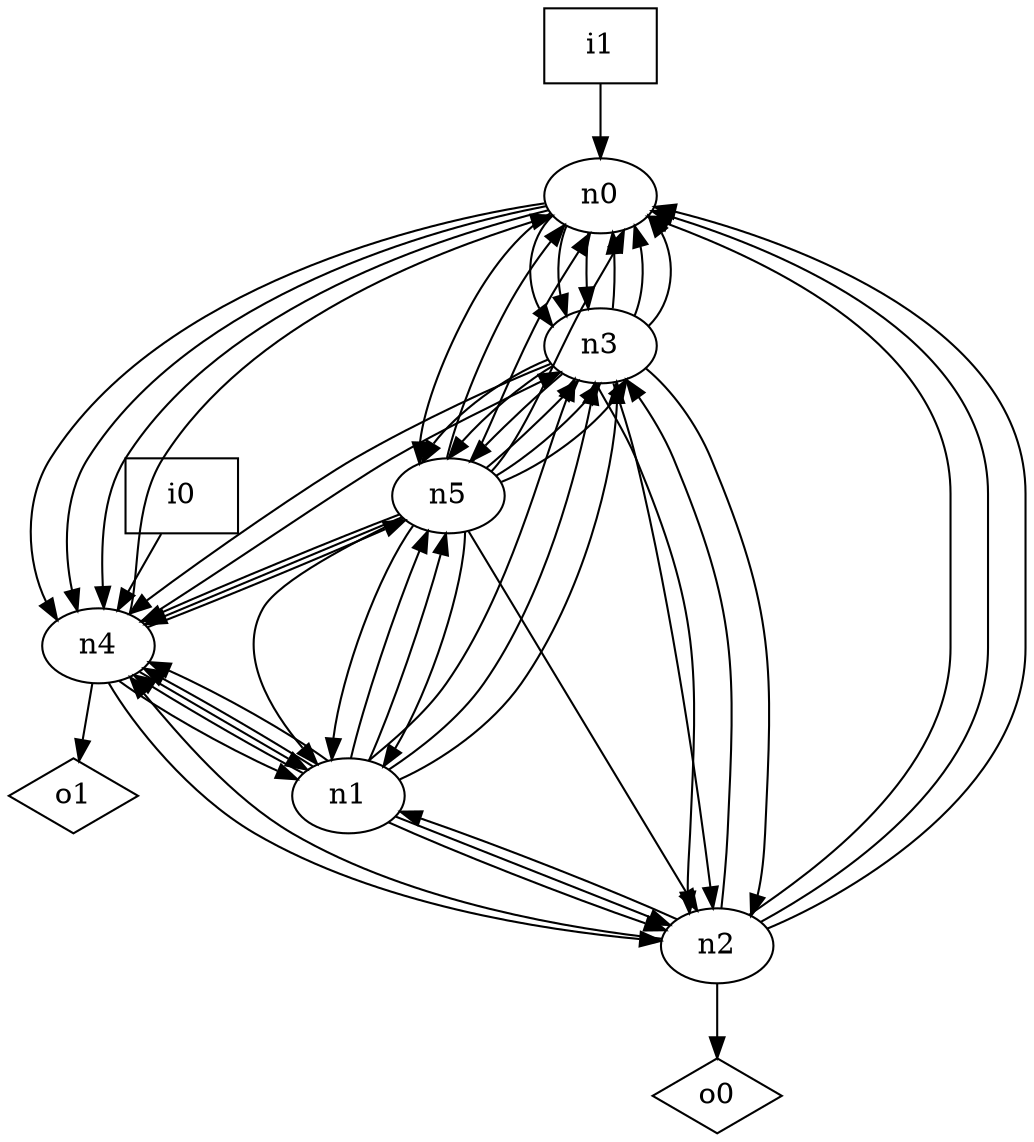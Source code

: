 digraph G {
n0 [label="n0"];
n1 [label="n1"];
n2 [label="n2"];
n3 [label="n3"];
n4 [label="n4"];
n5 [label="n5"];
n6 [label="i0",shape="box"];
n7 [label="i1",shape="box"];
n8 [label="o0",shape="diamond"];
n9 [label="o1",shape="diamond"];
n0 -> n3
n0 -> n3
n0 -> n3
n0 -> n4
n0 -> n4
n0 -> n4
n0 -> n5
n1 -> n2
n1 -> n2
n1 -> n3
n1 -> n3
n1 -> n3
n1 -> n4
n1 -> n4
n1 -> n4
n1 -> n5
n1 -> n5
n2 -> n0
n2 -> n0
n2 -> n0
n2 -> n1
n2 -> n3
n2 -> n4
n2 -> n8
n3 -> n0
n3 -> n0
n3 -> n0
n3 -> n2
n3 -> n2
n3 -> n2
n3 -> n4
n3 -> n5
n3 -> n5
n3 -> n5
n4 -> n0
n4 -> n1
n4 -> n1
n4 -> n2
n4 -> n3
n4 -> n5
n4 -> n9
n5 -> n0
n5 -> n0
n5 -> n0
n5 -> n1
n5 -> n1
n5 -> n1
n5 -> n2
n5 -> n3
n5 -> n3
n5 -> n3
n5 -> n4
n5 -> n4
n6 -> n4
n7 -> n0
}